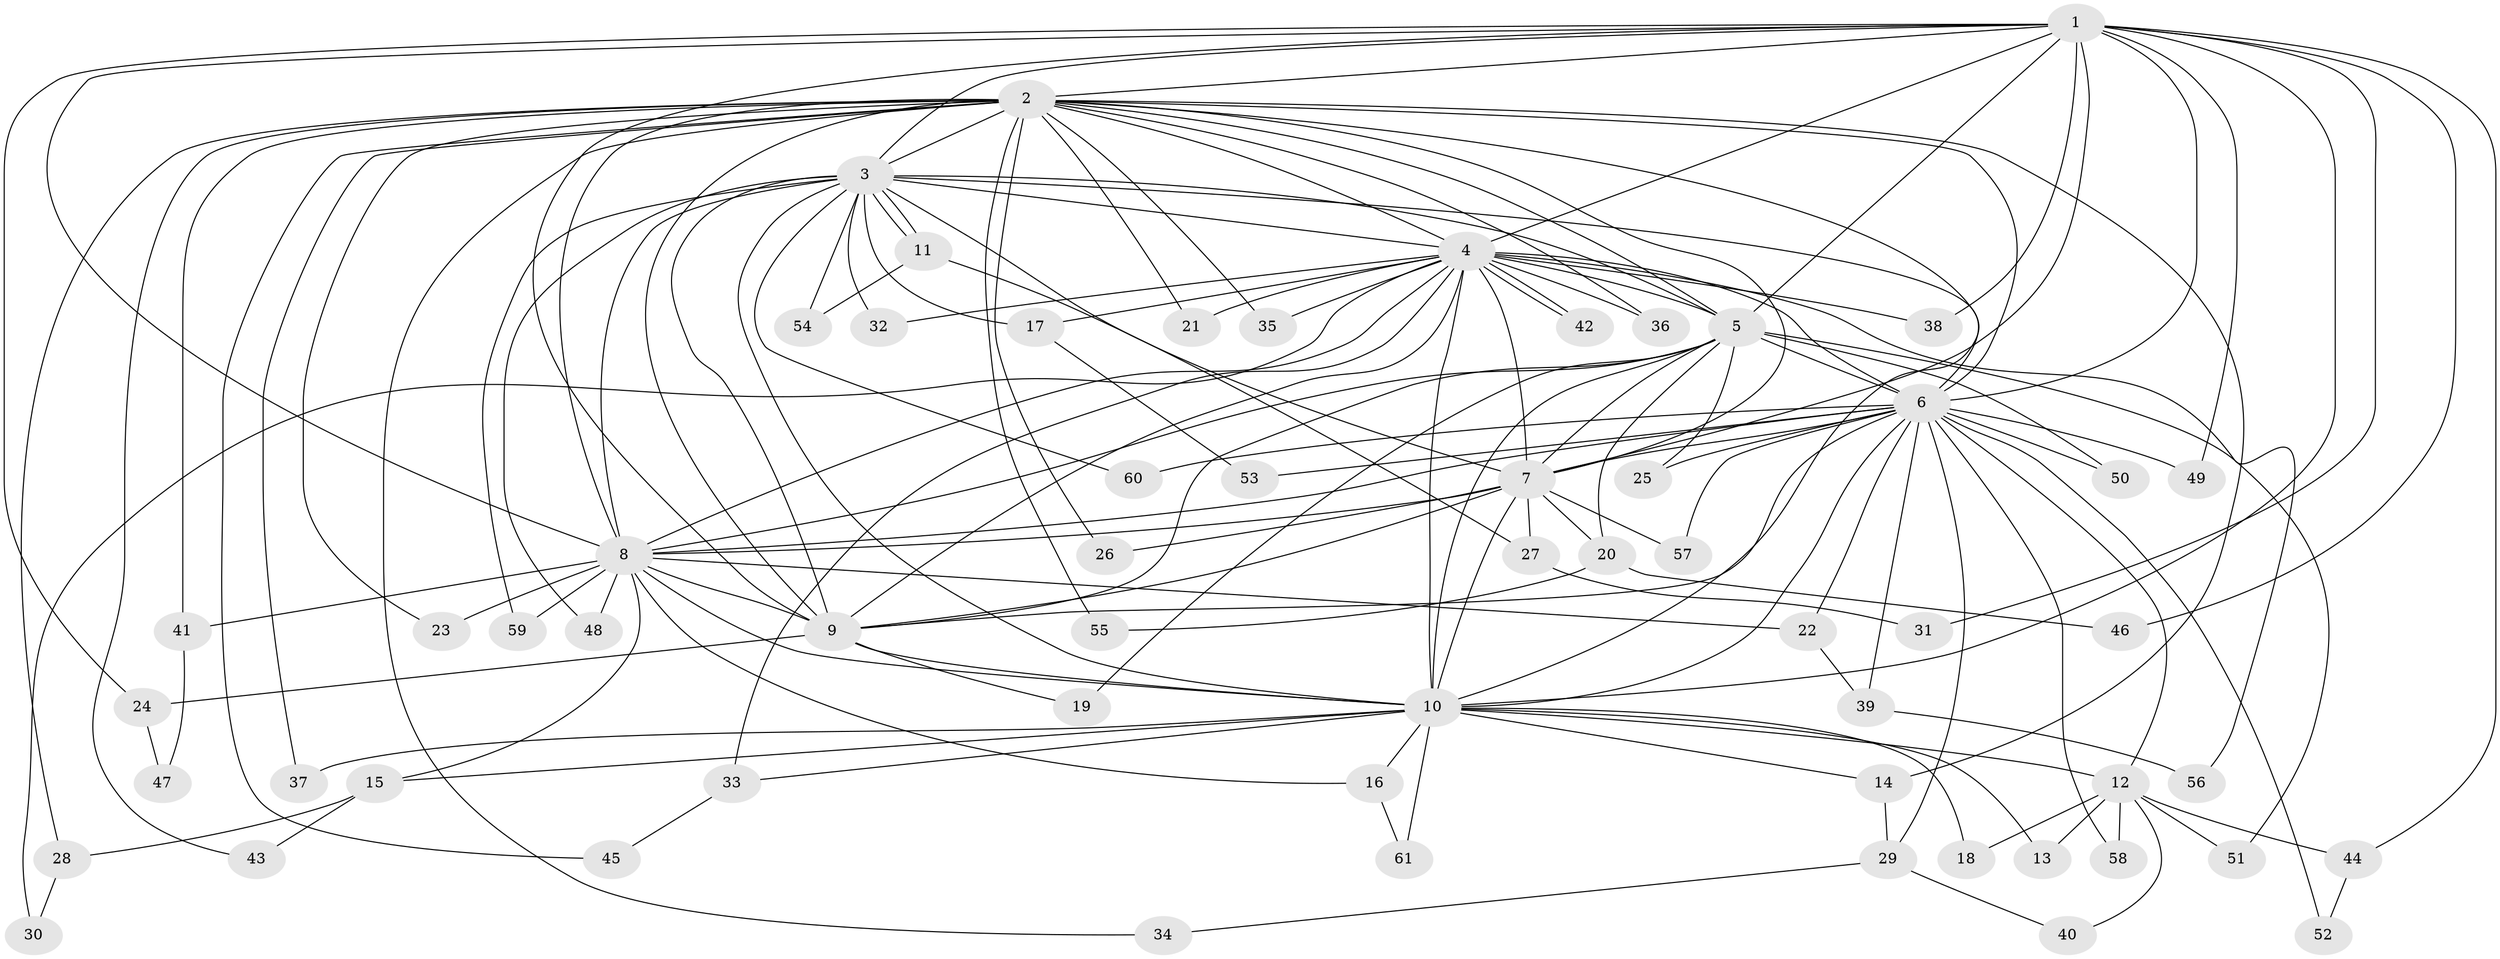 // coarse degree distribution, {12: 0.06451612903225806, 3: 0.3225806451612903, 17: 0.03225806451612903, 9: 0.03225806451612903, 2: 0.2903225806451613, 4: 0.06451612903225806, 14: 0.0967741935483871, 1: 0.03225806451612903, 7: 0.03225806451612903, 10: 0.03225806451612903}
// Generated by graph-tools (version 1.1) at 2025/36/03/04/25 23:36:29]
// undirected, 61 vertices, 147 edges
graph export_dot {
  node [color=gray90,style=filled];
  1;
  2;
  3;
  4;
  5;
  6;
  7;
  8;
  9;
  10;
  11;
  12;
  13;
  14;
  15;
  16;
  17;
  18;
  19;
  20;
  21;
  22;
  23;
  24;
  25;
  26;
  27;
  28;
  29;
  30;
  31;
  32;
  33;
  34;
  35;
  36;
  37;
  38;
  39;
  40;
  41;
  42;
  43;
  44;
  45;
  46;
  47;
  48;
  49;
  50;
  51;
  52;
  53;
  54;
  55;
  56;
  57;
  58;
  59;
  60;
  61;
  1 -- 2;
  1 -- 3;
  1 -- 4;
  1 -- 5;
  1 -- 6;
  1 -- 7;
  1 -- 8;
  1 -- 9;
  1 -- 10;
  1 -- 24;
  1 -- 31;
  1 -- 38;
  1 -- 44;
  1 -- 46;
  1 -- 49;
  2 -- 3;
  2 -- 4;
  2 -- 5;
  2 -- 6;
  2 -- 7;
  2 -- 8;
  2 -- 9;
  2 -- 10;
  2 -- 14;
  2 -- 21;
  2 -- 23;
  2 -- 26;
  2 -- 28;
  2 -- 34;
  2 -- 35;
  2 -- 36;
  2 -- 37;
  2 -- 41;
  2 -- 43;
  2 -- 45;
  2 -- 55;
  3 -- 4;
  3 -- 5;
  3 -- 6;
  3 -- 7;
  3 -- 8;
  3 -- 9;
  3 -- 10;
  3 -- 11;
  3 -- 11;
  3 -- 17;
  3 -- 32;
  3 -- 48;
  3 -- 54;
  3 -- 59;
  3 -- 60;
  4 -- 5;
  4 -- 6;
  4 -- 7;
  4 -- 8;
  4 -- 9;
  4 -- 10;
  4 -- 17;
  4 -- 21;
  4 -- 30;
  4 -- 32;
  4 -- 33;
  4 -- 35;
  4 -- 36;
  4 -- 38;
  4 -- 42;
  4 -- 42;
  4 -- 56;
  5 -- 6;
  5 -- 7;
  5 -- 8;
  5 -- 9;
  5 -- 10;
  5 -- 19;
  5 -- 20;
  5 -- 25;
  5 -- 50;
  5 -- 51;
  6 -- 7;
  6 -- 8;
  6 -- 9;
  6 -- 10;
  6 -- 12;
  6 -- 22;
  6 -- 25;
  6 -- 29;
  6 -- 39;
  6 -- 49;
  6 -- 50;
  6 -- 52;
  6 -- 53;
  6 -- 57;
  6 -- 58;
  6 -- 60;
  7 -- 8;
  7 -- 9;
  7 -- 10;
  7 -- 20;
  7 -- 26;
  7 -- 27;
  7 -- 57;
  8 -- 9;
  8 -- 10;
  8 -- 15;
  8 -- 16;
  8 -- 22;
  8 -- 23;
  8 -- 41;
  8 -- 48;
  8 -- 59;
  9 -- 10;
  9 -- 19;
  9 -- 24;
  10 -- 12;
  10 -- 13;
  10 -- 14;
  10 -- 15;
  10 -- 16;
  10 -- 18;
  10 -- 33;
  10 -- 37;
  10 -- 61;
  11 -- 27;
  11 -- 54;
  12 -- 13;
  12 -- 18;
  12 -- 40;
  12 -- 44;
  12 -- 51;
  12 -- 58;
  14 -- 29;
  15 -- 28;
  15 -- 43;
  16 -- 61;
  17 -- 53;
  20 -- 46;
  20 -- 55;
  22 -- 39;
  24 -- 47;
  27 -- 31;
  28 -- 30;
  29 -- 34;
  29 -- 40;
  33 -- 45;
  39 -- 56;
  41 -- 47;
  44 -- 52;
}

